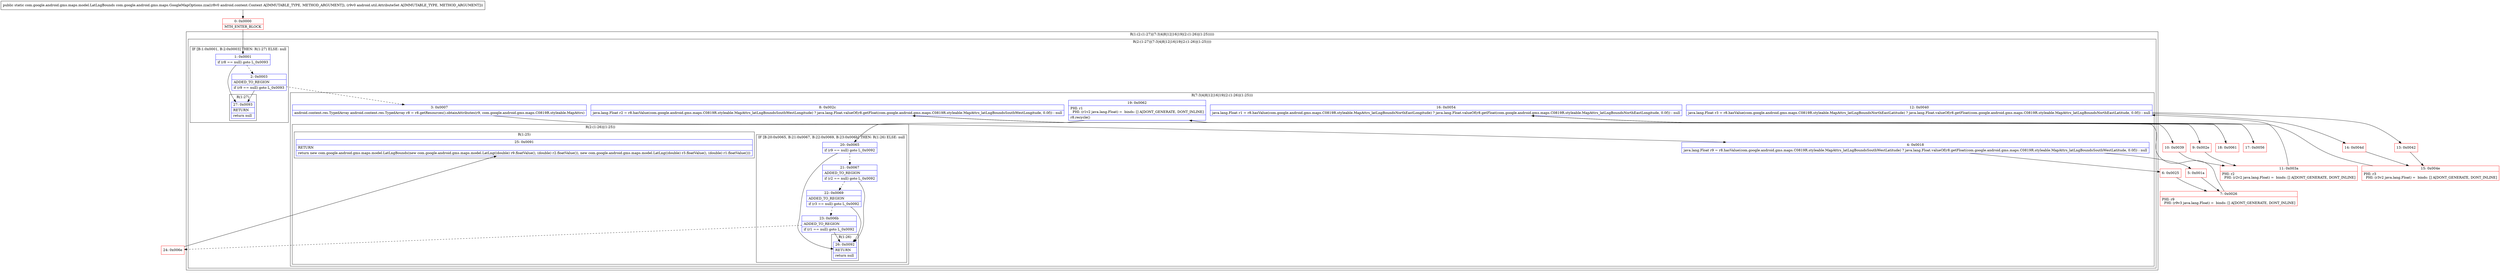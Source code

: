 digraph "CFG forcom.google.android.gms.maps.GoogleMapOptions.zza(Landroid\/content\/Context;Landroid\/util\/AttributeSet;)Lcom\/google\/android\/gms\/maps\/model\/LatLngBounds;" {
subgraph cluster_Region_397854718 {
label = "R(1:(2:(1:27)|(7:3|4|8|12|16|19|(2:(1:26)|(1:25)))))";
node [shape=record,color=blue];
subgraph cluster_Region_961265625 {
label = "R(2:(1:27)|(7:3|4|8|12|16|19|(2:(1:26)|(1:25))))";
node [shape=record,color=blue];
subgraph cluster_IfRegion_1048019497 {
label = "IF [B:1:0x0001, B:2:0x0003] THEN: R(1:27) ELSE: null";
node [shape=record,color=blue];
Node_1 [shape=record,label="{1\:\ 0x0001|if (r8 == null) goto L_0x0093\l}"];
Node_2 [shape=record,label="{2\:\ 0x0003|ADDED_TO_REGION\l|if (r9 == null) goto L_0x0093\l}"];
subgraph cluster_Region_883155057 {
label = "R(1:27)";
node [shape=record,color=blue];
Node_27 [shape=record,label="{27\:\ 0x0093|RETURN\l|return null\l}"];
}
}
subgraph cluster_Region_10252676 {
label = "R(7:3|4|8|12|16|19|(2:(1:26)|(1:25)))";
node [shape=record,color=blue];
Node_3 [shape=record,label="{3\:\ 0x0007|android.content.res.TypedArray android.content.res.TypedArray r8 = r8.getResources().obtainAttributes(r9, com.google.android.gms.maps.C0819R.styleable.MapAttrs)\l}"];
Node_4 [shape=record,label="{4\:\ 0x0018|java.lang.Float r9 = r8.hasValue(com.google.android.gms.maps.C0819R.styleable.MapAttrs_latLngBoundsSouthWestLatitude) ? java.lang.Float.valueOf(r8.getFloat(com.google.android.gms.maps.C0819R.styleable.MapAttrs_latLngBoundsSouthWestLatitude, 0.0f)) : null\l}"];
Node_8 [shape=record,label="{8\:\ 0x002c|java.lang.Float r2 = r8.hasValue(com.google.android.gms.maps.C0819R.styleable.MapAttrs_latLngBoundsSouthWestLongitude) ? java.lang.Float.valueOf(r8.getFloat(com.google.android.gms.maps.C0819R.styleable.MapAttrs_latLngBoundsSouthWestLongitude, 0.0f)) : null\l}"];
Node_12 [shape=record,label="{12\:\ 0x0040|java.lang.Float r3 = r8.hasValue(com.google.android.gms.maps.C0819R.styleable.MapAttrs_latLngBoundsNorthEastLatitude) ? java.lang.Float.valueOf(r8.getFloat(com.google.android.gms.maps.C0819R.styleable.MapAttrs_latLngBoundsNorthEastLatitude, 0.0f)) : null\l}"];
Node_16 [shape=record,label="{16\:\ 0x0054|java.lang.Float r1 = r8.hasValue(com.google.android.gms.maps.C0819R.styleable.MapAttrs_latLngBoundsNorthEastLongitude) ? java.lang.Float.valueOf(r8.getFloat(com.google.android.gms.maps.C0819R.styleable.MapAttrs_latLngBoundsNorthEastLongitude, 0.0f)) : null\l}"];
Node_19 [shape=record,label="{19\:\ 0x0062|PHI: r1 \l  PHI: (r1v2 java.lang.Float) =  binds: [] A[DONT_GENERATE, DONT_INLINE]\l|r8.recycle()\l}"];
subgraph cluster_Region_353065004 {
label = "R(2:(1:26)|(1:25))";
node [shape=record,color=blue];
subgraph cluster_IfRegion_798542183 {
label = "IF [B:20:0x0065, B:21:0x0067, B:22:0x0069, B:23:0x006b] THEN: R(1:26) ELSE: null";
node [shape=record,color=blue];
Node_20 [shape=record,label="{20\:\ 0x0065|if (r9 == null) goto L_0x0092\l}"];
Node_21 [shape=record,label="{21\:\ 0x0067|ADDED_TO_REGION\l|if (r2 == null) goto L_0x0092\l}"];
Node_22 [shape=record,label="{22\:\ 0x0069|ADDED_TO_REGION\l|if (r3 == null) goto L_0x0092\l}"];
Node_23 [shape=record,label="{23\:\ 0x006b|ADDED_TO_REGION\l|if (r1 == null) goto L_0x0092\l}"];
subgraph cluster_Region_1901762595 {
label = "R(1:26)";
node [shape=record,color=blue];
Node_26 [shape=record,label="{26\:\ 0x0092|RETURN\l|return null\l}"];
}
}
subgraph cluster_Region_1318843924 {
label = "R(1:25)";
node [shape=record,color=blue];
Node_25 [shape=record,label="{25\:\ 0x0091|RETURN\l|return new com.google.android.gms.maps.model.LatLngBounds(new com.google.android.gms.maps.model.LatLng((double) r9.floatValue(), (double) r2.floatValue()), new com.google.android.gms.maps.model.LatLng((double) r3.floatValue(), (double) r1.floatValue()))\l}"];
}
}
}
}
}
Node_0 [shape=record,color=red,label="{0\:\ 0x0000|MTH_ENTER_BLOCK\l}"];
Node_5 [shape=record,color=red,label="{5\:\ 0x001a}"];
Node_6 [shape=record,color=red,label="{6\:\ 0x0025}"];
Node_7 [shape=record,color=red,label="{7\:\ 0x0026|PHI: r9 \l  PHI: (r9v3 java.lang.Float) =  binds: [] A[DONT_GENERATE, DONT_INLINE]\l}"];
Node_9 [shape=record,color=red,label="{9\:\ 0x002e}"];
Node_10 [shape=record,color=red,label="{10\:\ 0x0039}"];
Node_11 [shape=record,color=red,label="{11\:\ 0x003a|PHI: r2 \l  PHI: (r2v2 java.lang.Float) =  binds: [] A[DONT_GENERATE, DONT_INLINE]\l}"];
Node_13 [shape=record,color=red,label="{13\:\ 0x0042}"];
Node_14 [shape=record,color=red,label="{14\:\ 0x004d}"];
Node_15 [shape=record,color=red,label="{15\:\ 0x004e|PHI: r3 \l  PHI: (r3v2 java.lang.Float) =  binds: [] A[DONT_GENERATE, DONT_INLINE]\l}"];
Node_17 [shape=record,color=red,label="{17\:\ 0x0056}"];
Node_18 [shape=record,color=red,label="{18\:\ 0x0061}"];
Node_24 [shape=record,color=red,label="{24\:\ 0x006e}"];
MethodNode[shape=record,label="{public static com.google.android.gms.maps.model.LatLngBounds com.google.android.gms.maps.GoogleMapOptions.zza((r8v0 android.content.Context A[IMMUTABLE_TYPE, METHOD_ARGUMENT]), (r9v0 android.util.AttributeSet A[IMMUTABLE_TYPE, METHOD_ARGUMENT])) }"];
MethodNode -> Node_0;
Node_1 -> Node_2[style=dashed];
Node_1 -> Node_27;
Node_2 -> Node_3[style=dashed];
Node_2 -> Node_27;
Node_3 -> Node_4;
Node_4 -> Node_5;
Node_4 -> Node_6;
Node_8 -> Node_9;
Node_8 -> Node_10;
Node_12 -> Node_13;
Node_12 -> Node_14;
Node_16 -> Node_17;
Node_16 -> Node_18;
Node_19 -> Node_20;
Node_20 -> Node_21[style=dashed];
Node_20 -> Node_26;
Node_21 -> Node_22[style=dashed];
Node_21 -> Node_26;
Node_22 -> Node_23[style=dashed];
Node_22 -> Node_26;
Node_23 -> Node_24[style=dashed];
Node_23 -> Node_26;
Node_0 -> Node_1;
Node_5 -> Node_7;
Node_6 -> Node_7;
Node_7 -> Node_8;
Node_9 -> Node_11;
Node_10 -> Node_11;
Node_11 -> Node_12;
Node_13 -> Node_15;
Node_14 -> Node_15;
Node_15 -> Node_16;
Node_17 -> Node_19;
Node_18 -> Node_19;
Node_24 -> Node_25;
}


